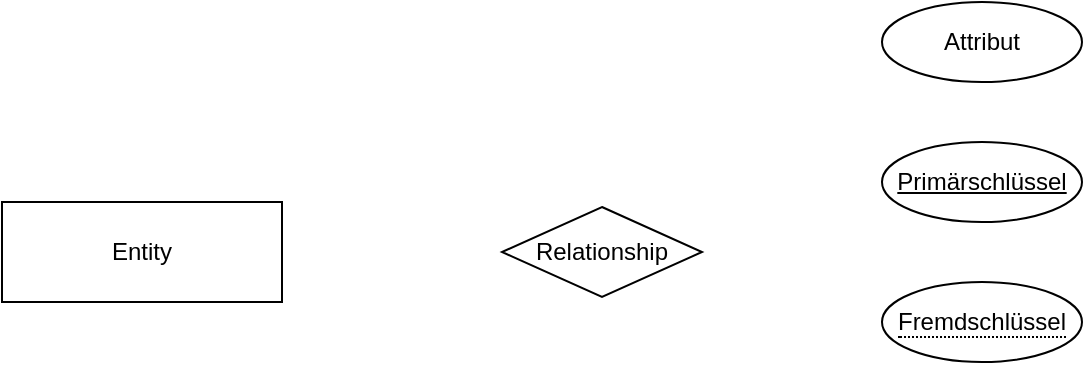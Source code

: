 <mxfile version="13.1.2" type="github" pages="6">
  <diagram id="R2lEEEUBdFMjLlhIrx00" name="Guidelines">
    <mxGraphModel grid="1" gridSize="10" guides="1" tooltips="1" connect="1" arrows="1" page="1" fold="1" pageScale="1" pageWidth="850" pageHeight="1100" math="0" shadow="0" extFonts="Permanent Marker^https://fonts.googleapis.com/css?family=Permanent+Marker">
      <root>
        <mxCell id="0" />
        <mxCell id="1" parent="0" />
        <mxCell id="1-oUWLxMoCwnfabzAYHs-1" value="Entity" style="whiteSpace=wrap;html=1;align=center;" vertex="1" parent="1">
          <mxGeometry x="40" y="190" width="140" height="50" as="geometry" />
        </mxCell>
        <mxCell id="1-oUWLxMoCwnfabzAYHs-2" value="Attribut" style="ellipse;whiteSpace=wrap;html=1;align=center;" vertex="1" parent="1">
          <mxGeometry x="480" y="90" width="100" height="40" as="geometry" />
        </mxCell>
        <mxCell id="1-oUWLxMoCwnfabzAYHs-3" value="Primärschlüssel" style="ellipse;whiteSpace=wrap;html=1;align=center;fontStyle=4;" vertex="1" parent="1">
          <mxGeometry x="480" y="160" width="100" height="40" as="geometry" />
        </mxCell>
        <mxCell id="1-oUWLxMoCwnfabzAYHs-4" value="Relationship" style="shape=rhombus;perimeter=rhombusPerimeter;whiteSpace=wrap;html=1;align=center;" vertex="1" parent="1">
          <mxGeometry x="290" y="192.5" width="100" height="45" as="geometry" />
        </mxCell>
        <mxCell id="1-oUWLxMoCwnfabzAYHs-5" value="&lt;span style=&quot;border-bottom: 1px dotted&quot;&gt;Fremdschlüssel&lt;/span&gt;" style="ellipse;whiteSpace=wrap;html=1;align=center;" vertex="1" parent="1">
          <mxGeometry x="480" y="230" width="100" height="40" as="geometry" />
        </mxCell>
      </root>
    </mxGraphModel>
  </diagram>
  <diagram id="Hcfd_RlDqi_PxLag4vG8" name="Gombi">
    <mxGraphModel dx="1422" dy="763" grid="1" gridSize="10" guides="1" tooltips="1" connect="1" arrows="1" fold="1" page="1" pageScale="1" pageWidth="827" pageHeight="1169" math="0" shadow="0">
      <root>
        <mxCell id="yDdMMgMcFxrPVq5dERua-0" />
        <mxCell id="yDdMMgMcFxrPVq5dERua-1" parent="yDdMMgMcFxrPVq5dERua-0" />
      </root>
    </mxGraphModel>
  </diagram>
  <diagram id="7tmxHS8RhETFk2IngPk3" name="Maurice">
    <mxGraphModel dx="1422" dy="763" grid="1" gridSize="10" guides="1" tooltips="1" connect="1" arrows="1" fold="1" page="1" pageScale="1" pageWidth="827" pageHeight="1169" math="0" shadow="0">
      <root>
        <mxCell id="pbUJhSuKbTFLLDCdWWM8-0" />
        <mxCell id="pbUJhSuKbTFLLDCdWWM8-1" parent="pbUJhSuKbTFLLDCdWWM8-0" />
        <mxCell id="bz3oh-yrfZ6gb78MbeQT-9" value="Genossenschaft" style="whiteSpace=wrap;html=1;align=center;" vertex="1" parent="pbUJhSuKbTFLLDCdWWM8-1">
          <mxGeometry x="364" y="20" width="100" height="40" as="geometry" />
        </mxCell>
        <mxCell id="bz3oh-yrfZ6gb78MbeQT-10" value="Attribute" style="ellipse;whiteSpace=wrap;html=1;align=center;" vertex="1" parent="pbUJhSuKbTFLLDCdWWM8-1">
          <mxGeometry x="60" y="620" width="100" height="40" as="geometry" />
        </mxCell>
        <mxCell id="bz3oh-yrfZ6gb78MbeQT-11" value="Attribute" style="ellipse;whiteSpace=wrap;html=1;align=center;fontStyle=4;" vertex="1" parent="pbUJhSuKbTFLLDCdWWM8-1">
          <mxGeometry x="420" y="620" width="100" height="40" as="geometry" />
        </mxCell>
        <mxCell id="bz3oh-yrfZ6gb78MbeQT-13" value="Weak " style="ellipse;whiteSpace=wrap;html=1;align=center;" vertex="1" parent="pbUJhSuKbTFLLDCdWWM8-1">
          <mxGeometry x="250" y="620" width="100" height="40" as="geometry" />
        </mxCell>
        <mxCell id="bz3oh-yrfZ6gb78MbeQT-14" value="Fahrzeug" style="whiteSpace=wrap;html=1;align=center;" vertex="1" parent="pbUJhSuKbTFLLDCdWWM8-1">
          <mxGeometry x="364" y="250" width="100" height="40" as="geometry" />
        </mxCell>
        <mxCell id="zWgrbjOLpNj9K2T0kOkA-0" value="Kleinstwagen" style="whiteSpace=wrap;html=1;align=center;" vertex="1" parent="pbUJhSuKbTFLLDCdWWM8-1">
          <mxGeometry x="110" y="170" width="100" height="40" as="geometry" />
        </mxCell>
        <mxCell id="zWgrbjOLpNj9K2T0kOkA-1" value="Personenwagen" style="whiteSpace=wrap;html=1;align=center;" vertex="1" parent="pbUJhSuKbTFLLDCdWWM8-1">
          <mxGeometry x="110" y="380" width="100" height="40" as="geometry" />
        </mxCell>
        <mxCell id="zWgrbjOLpNj9K2T0kOkA-2" value="Lastenwagen" style="whiteSpace=wrap;html=1;align=center;" vertex="1" parent="pbUJhSuKbTFLLDCdWWM8-1">
          <mxGeometry x="360" y="330" width="100" height="40" as="geometry" />
        </mxCell>
        <mxCell id="zWgrbjOLpNj9K2T0kOkA-3" value="&lt;span style=&quot;color: rgb(0 , 0 , 0) ; font-family: &amp;#34;helvetica&amp;#34; ; font-size: 12px ; font-style: normal ; letter-spacing: normal ; text-align: center ; text-indent: 0px ; text-transform: none ; word-spacing: 0px ; background-color: rgb(248 , 249 , 250) ; display: inline ; float: none&quot;&gt;Kleinbusse/ Mini-Vans&lt;/span&gt;" style="whiteSpace=wrap;html=1;align=center;" vertex="1" parent="pbUJhSuKbTFLLDCdWWM8-1">
          <mxGeometry x="500" y="330" width="130" height="40" as="geometry" />
        </mxCell>
        <mxCell id="o7Of3LxJM4q8oyLnk7z7-0" value="Kombi" style="whiteSpace=wrap;html=1;align=center;" vertex="1" parent="pbUJhSuKbTFLLDCdWWM8-1">
          <mxGeometry x="670" y="330" width="100" height="40" as="geometry" />
        </mxCell>
        <mxCell id="o7Of3LxJM4q8oyLnk7z7-1" value="geschlossene Transporter" style="whiteSpace=wrap;html=1;align=center;" vertex="1" parent="pbUJhSuKbTFLLDCdWWM8-1">
          <mxGeometry x="280" y="430" width="110" height="40" as="geometry" />
        </mxCell>
        <mxCell id="o7Of3LxJM4q8oyLnk7z7-2" value="Pickups" style="whiteSpace=wrap;html=1;align=center;" vertex="1" parent="pbUJhSuKbTFLLDCdWWM8-1">
          <mxGeometry x="430" y="430" width="110" height="40" as="geometry" />
        </mxCell>
        <mxCell id="3pkxf8bURT5cBwqJU72X-0" value="besitzt" style="shape=rhombus;perimeter=rhombusPerimeter;whiteSpace=wrap;html=1;align=center;" vertex="1" parent="pbUJhSuKbTFLLDCdWWM8-1">
          <mxGeometry x="364" y="130" width="100" height="45" as="geometry" />
        </mxCell>
        <mxCell id="3aygLzzwSYCrHBxhFsKU-1" value="&lt;div&gt;1&lt;/div&gt;" style="endArrow=none;html=1;rounded=0;exitX=0.5;exitY=1;exitDx=0;exitDy=0;" edge="1" parent="pbUJhSuKbTFLLDCdWWM8-1" source="bz3oh-yrfZ6gb78MbeQT-9" target="3pkxf8bURT5cBwqJU72X-0">
          <mxGeometry x="0.429" relative="1" as="geometry">
            <mxPoint x="340" y="280" as="sourcePoint" />
            <mxPoint x="500" y="280" as="targetPoint" />
            <mxPoint as="offset" />
          </mxGeometry>
        </mxCell>
        <mxCell id="3aygLzzwSYCrHBxhFsKU-2" value="n" style="endArrow=none;html=1;rounded=0;exitX=0.5;exitY=1;exitDx=0;exitDy=0;entryX=0.5;entryY=0;entryDx=0;entryDy=0;" edge="1" parent="pbUJhSuKbTFLLDCdWWM8-1" source="3pkxf8bURT5cBwqJU72X-0" target="bz3oh-yrfZ6gb78MbeQT-14">
          <mxGeometry relative="1" as="geometry">
            <mxPoint x="400" y="190" as="sourcePoint" />
            <mxPoint x="560" y="190" as="targetPoint" />
          </mxGeometry>
        </mxCell>
      </root>
    </mxGraphModel>
  </diagram>
  <diagram id="C4Wjkmn668QFcxqZ2xmq" name="Dennis">
    <mxGraphModel dx="1422" dy="763" grid="1" gridSize="10" guides="1" tooltips="1" connect="1" arrows="1" fold="1" page="1" pageScale="1" pageWidth="827" pageHeight="1169" math="0" shadow="0">
      <root>
        <mxCell id="5WEn3Fkala5v4dXOiiT1-0" />
        <mxCell id="5WEn3Fkala5v4dXOiiT1-1" parent="5WEn3Fkala5v4dXOiiT1-0" />
      </root>
    </mxGraphModel>
  </diagram>
  <diagram id="PYgJcJknriF4vn3slSmE" name="Tim">
    <mxGraphModel grid="1" gridSize="10" guides="1" tooltips="1" connect="1" arrows="1" page="1" fold="1" pageScale="1" pageWidth="827" pageHeight="1169" math="0" shadow="0">
      <root>
        <mxCell id="Jbo31aaUoDRXkJzaRvCV-0" />
        <mxCell id="Jbo31aaUoDRXkJzaRvCV-1" parent="Jbo31aaUoDRXkJzaRvCV-0" />
        <mxCell id="7aq38jhjHyp_BOnaPL3p-0" value="Entity" style="whiteSpace=wrap;html=1;align=center;" vertex="1" parent="Jbo31aaUoDRXkJzaRvCV-1">
          <mxGeometry x="70" y="270" width="140" height="50" as="geometry" />
        </mxCell>
        <mxCell id="7aq38jhjHyp_BOnaPL3p-1" value="Attribut" style="ellipse;whiteSpace=wrap;html=1;align=center;" vertex="1" parent="Jbo31aaUoDRXkJzaRvCV-1">
          <mxGeometry x="480" y="170" width="100" height="40" as="geometry" />
        </mxCell>
        <mxCell id="7aq38jhjHyp_BOnaPL3p-2" value="Primärschlüssel" style="ellipse;whiteSpace=wrap;html=1;align=center;fontStyle=4;" vertex="1" parent="Jbo31aaUoDRXkJzaRvCV-1">
          <mxGeometry x="480" y="240" width="100" height="40" as="geometry" />
        </mxCell>
        <mxCell id="7aq38jhjHyp_BOnaPL3p-3" value="Relationship" style="shape=rhombus;perimeter=rhombusPerimeter;whiteSpace=wrap;html=1;align=center;" vertex="1" parent="Jbo31aaUoDRXkJzaRvCV-1">
          <mxGeometry x="290" y="272.5" width="100" height="45" as="geometry" />
        </mxCell>
        <mxCell id="7aq38jhjHyp_BOnaPL3p-4" value="&lt;span style=&quot;border-bottom: 1px dotted&quot;&gt;Fremdschlüssel&lt;/span&gt;" style="ellipse;whiteSpace=wrap;html=1;align=center;" vertex="1" parent="Jbo31aaUoDRXkJzaRvCV-1">
          <mxGeometry x="480" y="310" width="100" height="40" as="geometry" />
        </mxCell>
      </root>
    </mxGraphModel>
  </diagram>
  <diagram id="6dbYe89JqZ4l0s1XzsuT" name="Lukas L">
    <mxGraphModel dx="1422" dy="763" grid="1" gridSize="10" guides="1" tooltips="1" connect="1" arrows="1" fold="1" page="1" pageScale="1" pageWidth="827" pageHeight="1169" math="0" shadow="0">
      <root>
        <mxCell id="0wNZA4T8e9i71Ed3F0Qa-0" />
        <mxCell id="0wNZA4T8e9i71Ed3F0Qa-1" parent="0wNZA4T8e9i71Ed3F0Qa-0" />
      </root>
    </mxGraphModel>
  </diagram>
</mxfile>
